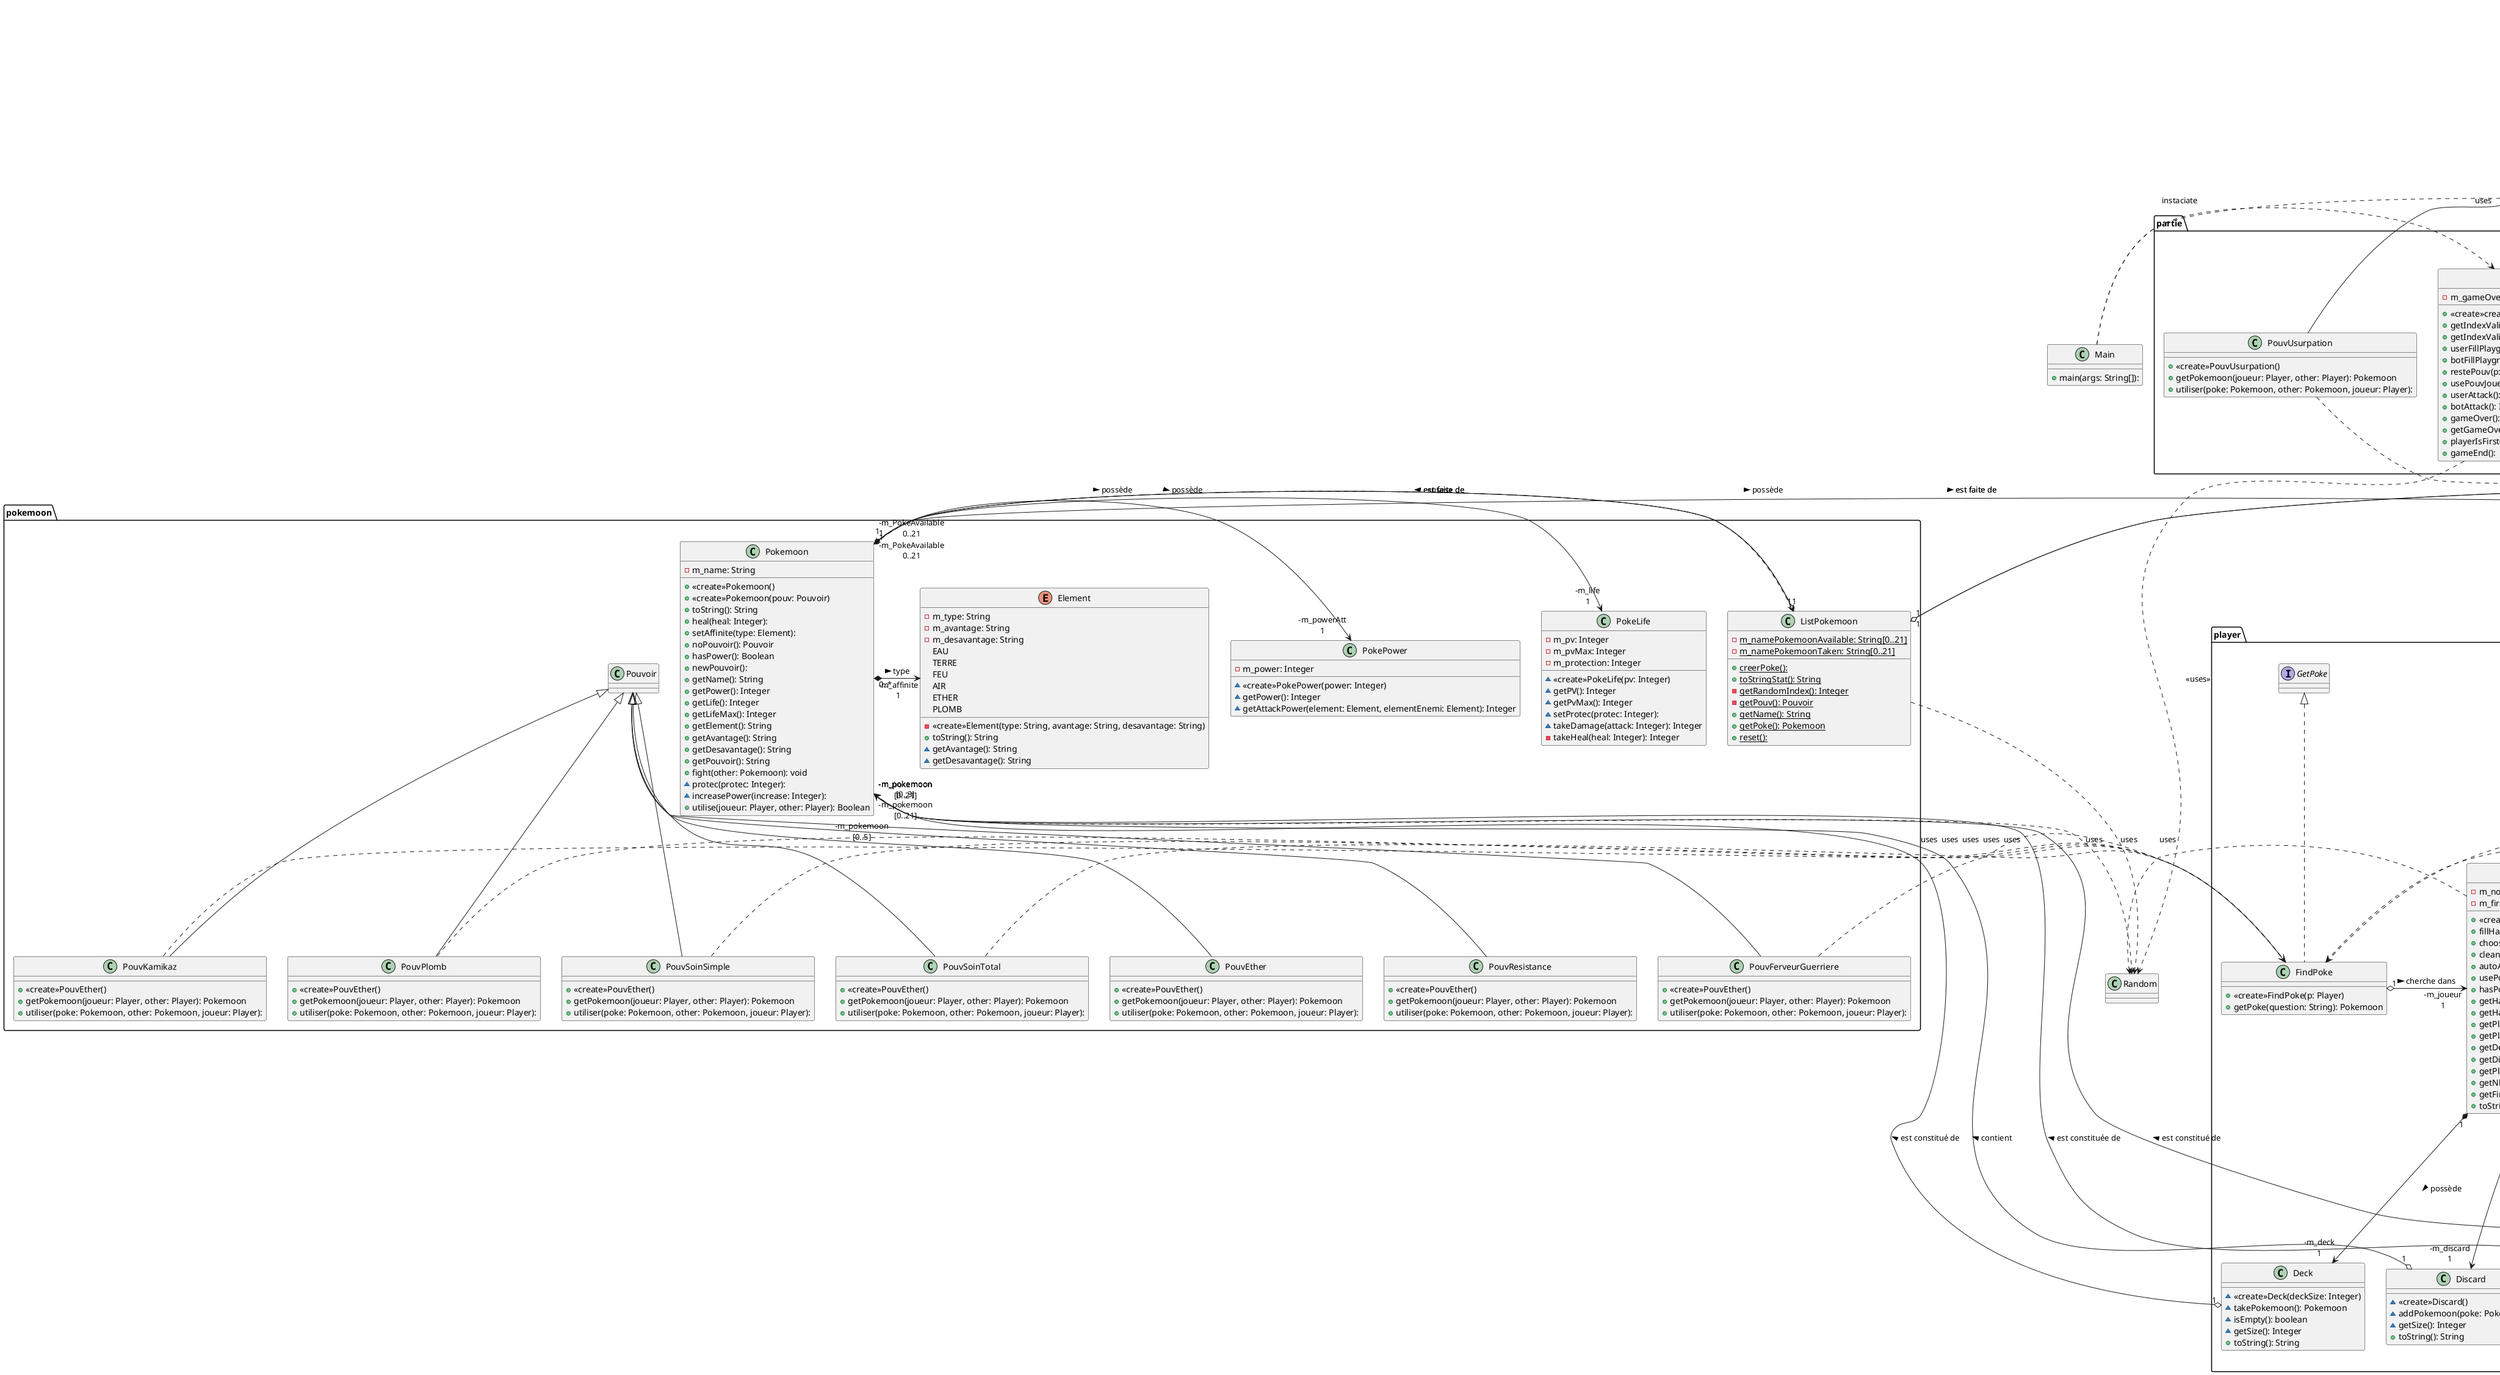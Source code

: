 @startuml semaine4

package pouvoir {
    abstract class Pouvoir{
        -m_nom: String
        -m_desc: String
        -m_unique: Boolean
        #«create»Pouvoir(nom: String, desc: String, unique: Boolean)
        +{abstract} utiliser(Poke: Pokemoon, other: Pokemoon, joeur: Player):
        +{abstract} getPokemoon(joueur: Player, other: Player): Pokemoon
        +getNom(): String
        +getDesc(): String
        +getUnique(): Boolean
    }
}


package partie{
    package affichage{
        class Affichage{
            -{static}m_titre: String
            -{static}m_separation: String
            +{static}dodo():
            +{static}clearScreen():
            +{static}continuer():
            -{static}getTitre()
            -{static}getDeck(player: Player): String
            -{static}getDiscard(player: Player): String
            -{static}getHand(player: Player): String
            ~{static}getPlayground(player1: Player, player2: Player): String
            +{static}afficherJeu(p1: Player, p2: Player):
            +{static}afficherFinJeu(p: Player):
        }

        interface GetPoke{
            getPoke(question: String): Pokemoon
        }
    }

    class Deroulement{
        -m_gameOver: Boolean
        +«create»createPlayer(): 
        +getIndexValide(size: Integer): Integer
        +getIndexValideSansRep(size: Integer, indexUser: Boolean[]): Integer
        +userFillPlayground(nbPoke: Integer): 
        +botFillPlayground(nbPoke: Integer): 
        +restePouv(p: Player, pouv_utiliser: Boolean[]): Boolean
        +usePouvJoueur(): 
        +userAttack(): Integer
        +botAttack(): Integer
        +gameOver(): Player
        +getGameOver(): Boolean
        +playerIsFirst(): Boolean
        +gameEnd(): 
    }

    class PouvUsurpation extends pouvoir.Pouvoir {
        +<<create>>PouvUsurpation()
        +getPokemoon(joueur: Player, other: Player): Pokemoon
        +utiliser(poke: Pokemoon, other: Pokemoon, joueur: Player):
    }
}


package player{
    class Deck{
        ~«create»Deck(deckSize: Integer)
        ~takePokemoon(): Pokemoon
        ~isEmpty(): boolean
        ~getSize(): Integer
        +toString(): String
    }

    class Discard{
       ~«create»Discard()
       ~addPokemoon(poke: Pokemoon): 
       ~getSize(): Integer
       +toString(): String
    }

    class FindPoke implements GetPoke{
        +«create»FindPoke(p: Player)
        +getPoke(question: String): Pokemoon
    }

    class Hand{
       ~«create»Hand()
       ~addPokemoon(poke: Pokemoon): 
       ~getPokemoonByIndex(index: Integer): Pokemoon
       ~getPokemoonByName(nomPoke: String): Pokemoon
       ~getSize(): Integer
       +toString(): String
    }

    class Player{
       -m_nom: String
       -m_firstPlayer: boolean
       +«create»Player(nom: String, firstPlayer: boolean)
       +fillHand(): void
       +choosePoke(index: Integer): void
       +cleanPlayground(): Integer
       +autoAttack(other: Player, indexPoke: Integer): String
       +usePouv(poke: Integer, joueur: Player, other: Player):
       +hasPower(poke: Integer): Boolean
       +getHand(): String
       +getHandSize(): Integer
       +getPlayground(): String
       +getPlaygroundSize(): Integer
       +getDeckSize(): Integer
       +getDiscardSize(): Integer
       +getPlayerName(): String
       +getNbPoke(): Integer
       +getFirstPlayer(): boolean
       +toString(): String
    }

    class Playground{
        ~«create»Playground()
        ~addPokemoon(pokemoon: Pokemoon): 
        ~getPokemoonByIndex(index: Integer): Pokemoon
        ~getPokemoonByName(nomPoke: String): Pokemoon
        ~tcheck(): Pokemoon[0..3]
        ~getSize(): Integer
        +toString(): String
    }

    class PouvSoinZone extends pouvoir.Pouvoir {
        +<<create>>PouvSoinZone()
        +getPokemoon(joueur: Player, other: Player): Pokemoon
        +utiliser(poke: Pokemoon, other: Pokemoon, joueur: Player):
    }

    class User extends Player{
        +<<create>>User(nom: String)
        +userAttack(other: Player, myPokeIndex: Integer, otherPokeIndex: Integer): String
    }
}

package pokemoon{
    enum Element{
        -m_type: String
        -m_avantage: String
        -m_desavantage: String
        EAU
        TERRE
        FEU
        AIR
        ETHER
        PLOMB
        -«create»Element(type: String, avantage: String, desavantage: String)
        +toString(): String
        ~getAvantage(): String
        ~getDesavantage(): String
    }

    class ListPokemoon{
        -{static}m_namePokemoonAvailable: String[0..21]
        -{static}m_namePokemoonTaken: String[0..21]
        +{static}creerPoke():
        +{static}toStringStat(): String
        -{static}getRandomIndex(): Integer
        -{static}getPouv(): Pouvoir
        +{static}getName(): String
        +{static}getPoke(): Pokemoon
        +{static}reset():
    }

    class PokeLife{
        -m_pv: Integer
        -m_pvMax: Integer
        -m_protection: Integer
        ~«create»PokeLife(pv: Integer)
        ~getPV(): Integer
        ~getPvMax(): Integer
        ~setProtec(protec: Integer):
        ~takeDamage(attack: Integer): Integer
        –takeHeal(heal: Integer): Integer
    }

    class Pokemoon{
        -m_name: String
        +«create»Pokemoon()
        +«create»Pokemoon(pouv: Pouvoir)
        +toString(): String
        +heal(heal: Integer):
        +setAffinite(type: Element): 
        +noPouvoir(): Pouvoir
        +hasPower(): Boolean
        +newPouvoir(): 
        +getName(): String
        +getPower(): Integer
        +getLife(): Integer
        +getLifeMax(): Integer
        +getElement(): String
        +getAvantage(): String
        +getDesavantage(): String
        +getPouvoir(): String
        +fight(other: Pokemoon): void
        ~protec(protec: Integer):
        ~increasePower(increase: Integer):
        +utilise(joueur: Player, other: Player): Boolean
    }

    class PokePower{
        -m_power: Integer
        ~«create»PokePower(power: Integer)
        ~getPower(): Integer
        ~getAttackPower(element: Element, elementEnemi: Element): Integer
    }

    class PouvEther extends Pouvoir{
        +«create»PouvEther()
        +getPokemoon(joueur: Player, other: Player): Pokemoon
        +utiliser(poke: Pokemoon, other: Pokemoon, joueur: Player):
    }

    class PouvFerveurGuerriere extends Pouvoir{
        +«create»PouvEther()
        +getPokemoon(joueur: Player, other: Player): Pokemoon
        +utiliser(poke: Pokemoon, other: Pokemoon, joueur: Player):
    }

    class PouvKamikaz extends Pouvoir{
        +«create»PouvEther()
        +getPokemoon(joueur: Player, other: Player): Pokemoon
        +utiliser(poke: Pokemoon, other: Pokemoon, joueur: Player):
    }

    class PouvPlomb extends Pouvoir{
        +«create»PouvEther()
        +getPokemoon(joueur: Player, other: Player): Pokemoon
        +utiliser(poke: Pokemoon, other: Pokemoon, joueur: Player):
    }

    class PouvResistance extends Pouvoir{
        +«create»PouvEther()
        +getPokemoon(joueur: Player, other: Player): Pokemoon
        +utiliser(poke: Pokemoon, other: Pokemoon, joueur: Player):
    }

    class PouvSoinSimple extends Pouvoir{
        +«create»PouvEther()
        +getPokemoon(joueur: Player, other: Player): Pokemoon
        +utiliser(poke: Pokemoon, other: Pokemoon, joueur: Player):
    }

    class PouvSoinTotal extends Pouvoir{
        +«create»PouvEther()
        +getPokemoon(joueur: Player, other: Player): Pokemoon
        +utiliser(poke: Pokemoon, other: Pokemoon, joueur: Player):
    }
}

class Main{
    +main(args: String[]):
}

Main .> Deroulement: instaciate
Main .> Affichage: uses

Affichage o-> "1\nm_scanf"Scanner

Deroulement "1" *---> "-m_user\n1"User : possède >
Deroulement "1" *---> "-m_bot\n1"Player : possède >
Deroulement .>Random : <<uses>>
Deroulement o-> "1\nm_scanf"Scanner
Deroulement .>Affichage : <<uses>>

Deck "1" o---> "-m_pokemoon\n[0..21]"Pokemoon : est constitué de >

Discard "1" o--->"-m_pokemoon\n[0..21]"Pokemoon: contient >

FindPoke "1" o->"-m_joueur\n1"Player: cherche dans >

Hand "1" o--->"-m_pokemoon\n[0..5]" Pokemoon : est constituée de >

Player "1" *---> "-m_deck\n1"Deck : possède >
Player "1" *---> "-m_hand\n1" Hand : possède >
Player "1" *---> "-m_discard\n1" Discard: possède >
Player "1" *---> "-m_playground\n1"Playground : possède >
Player .> Random : uses

Playground "3" o---> "-m_pokemoon\n[0..3]"Pokemoon : est constitué de >


ListPokemoon "1" o->"-m_pouvPokeAvailable\n0..8"Pouvoir: est faite de >
ListPokemoon "1" o->"-m_pouvPokeTaken\n0..8"Pouvoir: est faite de >
ListPokemoon "1" o->"-m_PokeAvailable\n0..21"Pokemoon: est faite de >
ListPokemoon "1" o->"-m_PokeAvailable\n0..21"Pokemoon: est faite de >
ListPokemoon .> Random : uses

Pokemoon "1" *-> "-m_life\n1"PokeLife : possède >
Pokemoon "1" *-> "-m_powerAtt\n1"PokePower : possède >
Pokemoon "0..*" *-> "-m_affinite\n1"Element : type >
Pokemoon "1" o-> "-m_pouv\n0..1"Pouvoir : possède >
Pokemoon .> Random : uses
Pokemoon .> ListPokemoon : <<uses>>


PouvFerveurGuerriere .> FindPoke : uses
PouvKamikaz .> FindPoke : uses
PouvPlomb .> FindPoke : uses
PouvSoinSimple .> FindPoke : uses
PouvSoinTotal .> FindPoke : uses
PouvSoinZone .> FindPoke : uses
PouvUsurpation .> FindPoke : uses
@enduml